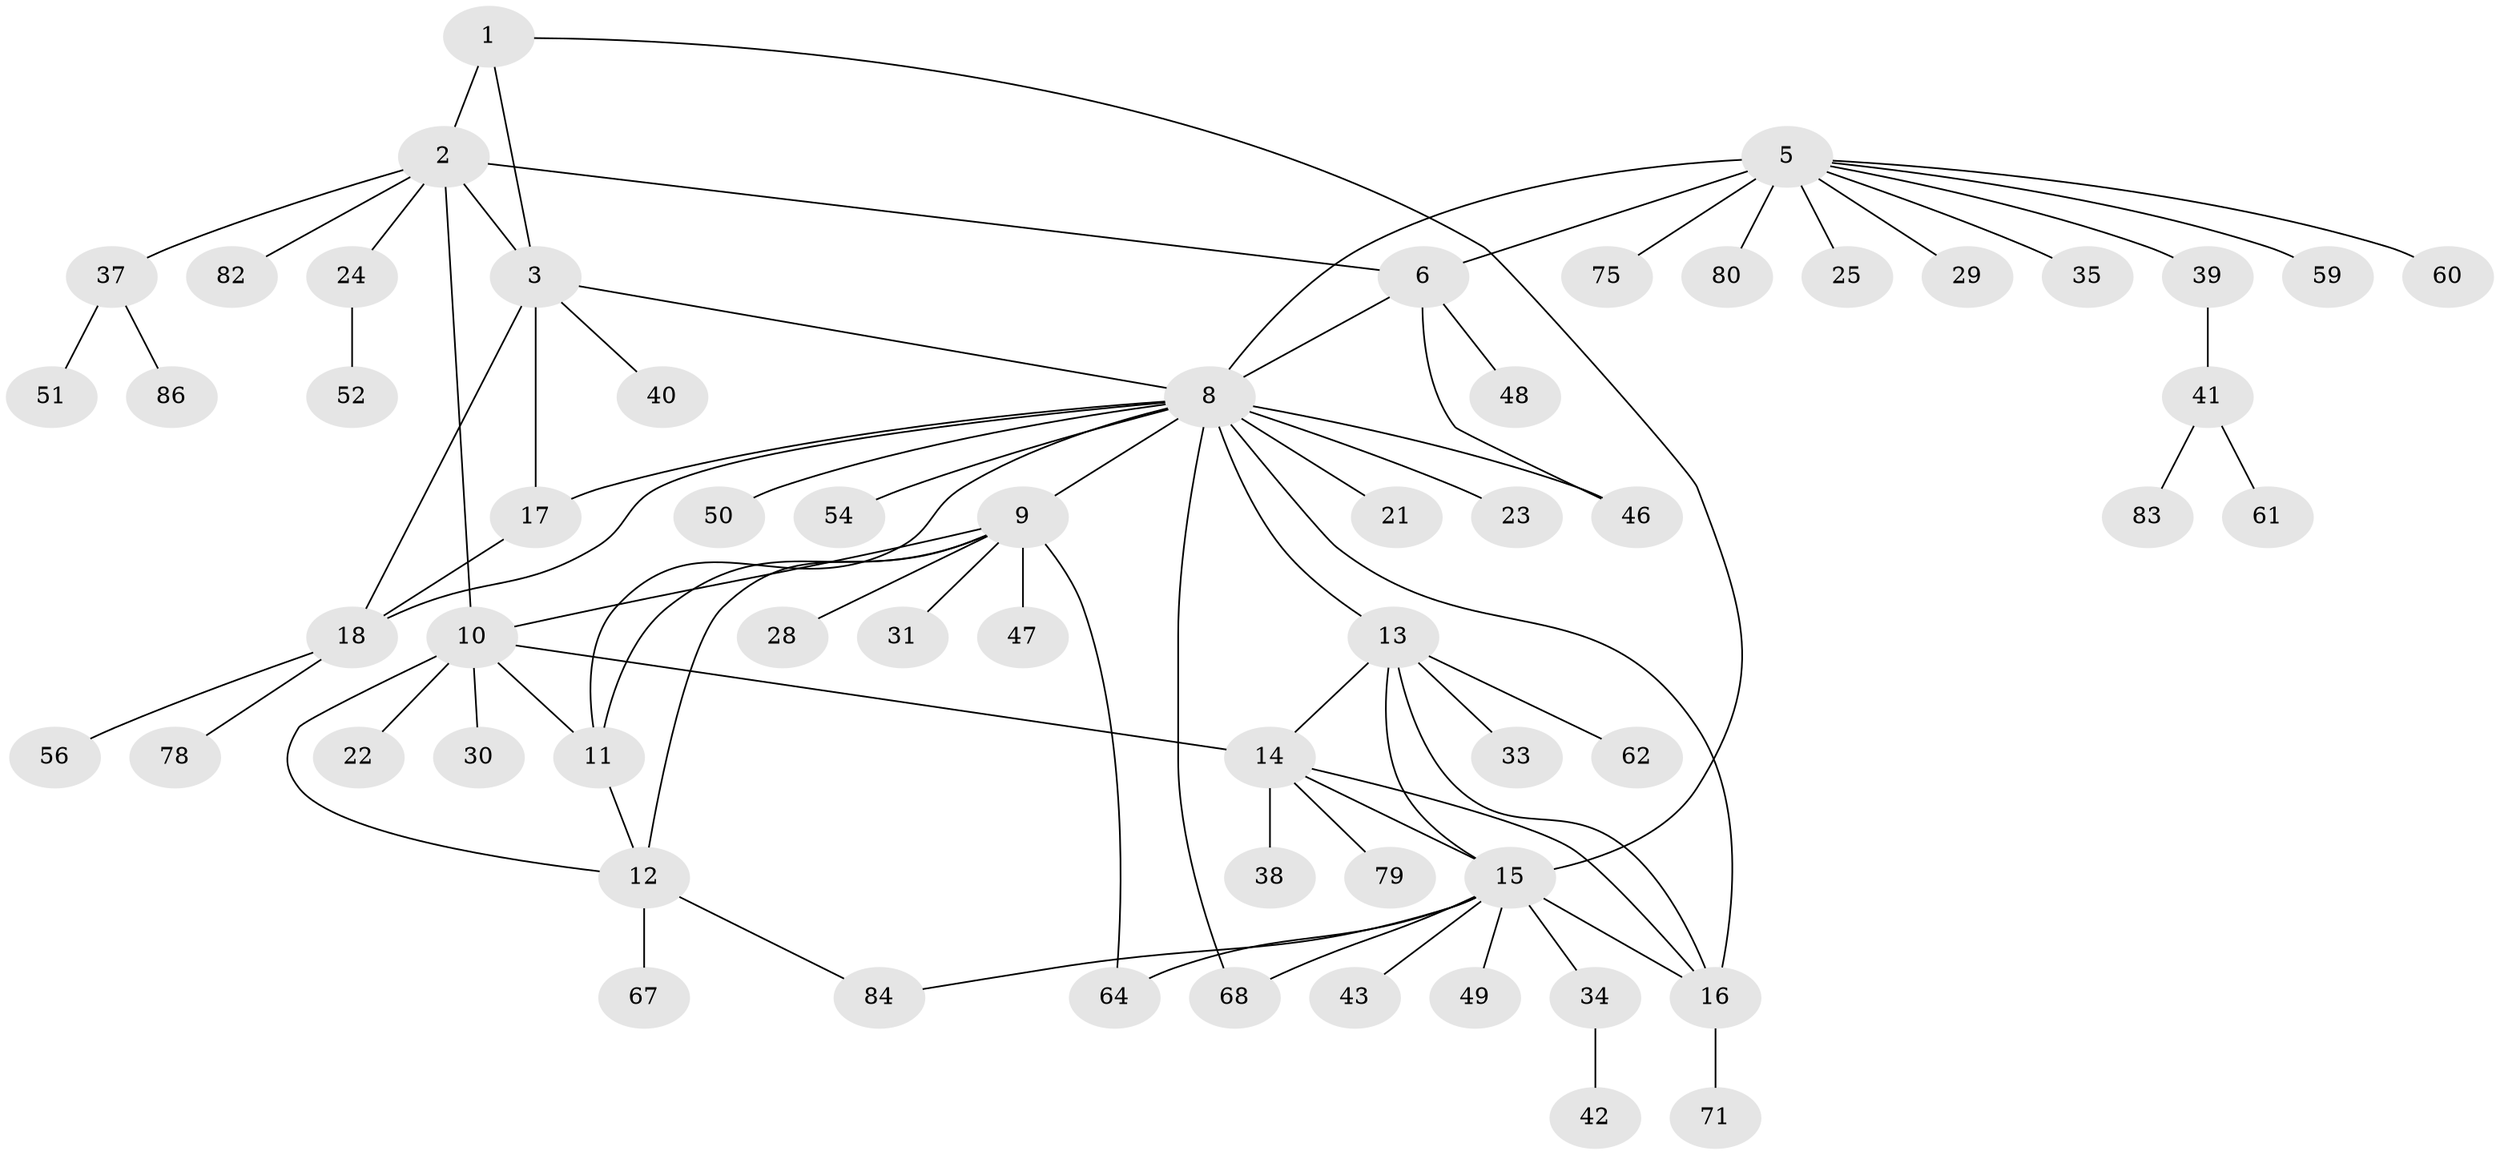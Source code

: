 // original degree distribution, {4: 0.046511627906976744, 6: 0.09302325581395349, 5: 0.023255813953488372, 8: 0.023255813953488372, 9: 0.03488372093023256, 7: 0.011627906976744186, 11: 0.011627906976744186, 2: 0.20930232558139536, 1: 0.5232558139534884, 3: 0.023255813953488372}
// Generated by graph-tools (version 1.1) at 2025/11/02/27/25 16:11:35]
// undirected, 60 vertices, 80 edges
graph export_dot {
graph [start="1"]
  node [color=gray90,style=filled];
  1;
  2 [super="+4"];
  3 [super="+19"];
  5 [super="+7"];
  6 [super="+26"];
  8 [super="+20"];
  9 [super="+77"];
  10 [super="+74"];
  11 [super="+63"];
  12 [super="+73"];
  13 [super="+27"];
  14;
  15 [super="+69"];
  16 [super="+72"];
  17 [super="+70"];
  18 [super="+81"];
  21 [super="+66"];
  22 [super="+44"];
  23;
  24 [super="+32"];
  25;
  28;
  29;
  30 [super="+45"];
  31 [super="+53"];
  33 [super="+36"];
  34;
  35;
  37 [super="+57"];
  38;
  39;
  40;
  41 [super="+58"];
  42 [super="+85"];
  43;
  46;
  47 [super="+55"];
  48;
  49;
  50;
  51;
  52;
  54;
  56;
  59;
  60 [super="+65"];
  61;
  62;
  64;
  67 [super="+76"];
  68;
  71;
  75;
  78;
  79;
  80;
  82;
  83;
  84;
  86;
  1 -- 2 [weight=2];
  1 -- 3;
  1 -- 15;
  2 -- 3 [weight=2];
  2 -- 6;
  2 -- 37;
  2 -- 82;
  2 -- 24;
  2 -- 10 [weight=2];
  3 -- 40;
  3 -- 8;
  3 -- 17;
  3 -- 18;
  5 -- 6 [weight=2];
  5 -- 8 [weight=2];
  5 -- 25;
  5 -- 29;
  5 -- 59;
  5 -- 35;
  5 -- 39;
  5 -- 75;
  5 -- 80;
  5 -- 60;
  6 -- 8;
  6 -- 46;
  6 -- 48;
  8 -- 11;
  8 -- 13;
  8 -- 21;
  8 -- 23;
  8 -- 50;
  8 -- 68;
  8 -- 9;
  8 -- 46;
  8 -- 16;
  8 -- 17;
  8 -- 18;
  8 -- 54;
  9 -- 10;
  9 -- 11;
  9 -- 12;
  9 -- 28;
  9 -- 31;
  9 -- 47;
  9 -- 64;
  10 -- 11;
  10 -- 12;
  10 -- 14;
  10 -- 22;
  10 -- 30;
  11 -- 12;
  12 -- 67;
  12 -- 84;
  13 -- 14;
  13 -- 15;
  13 -- 16;
  13 -- 33;
  13 -- 62;
  14 -- 15;
  14 -- 16;
  14 -- 38;
  14 -- 79;
  15 -- 16;
  15 -- 34;
  15 -- 43;
  15 -- 49;
  15 -- 64;
  15 -- 68;
  15 -- 84;
  16 -- 71;
  17 -- 18;
  18 -- 56;
  18 -- 78;
  24 -- 52;
  34 -- 42;
  37 -- 51;
  37 -- 86;
  39 -- 41;
  41 -- 83;
  41 -- 61;
}
